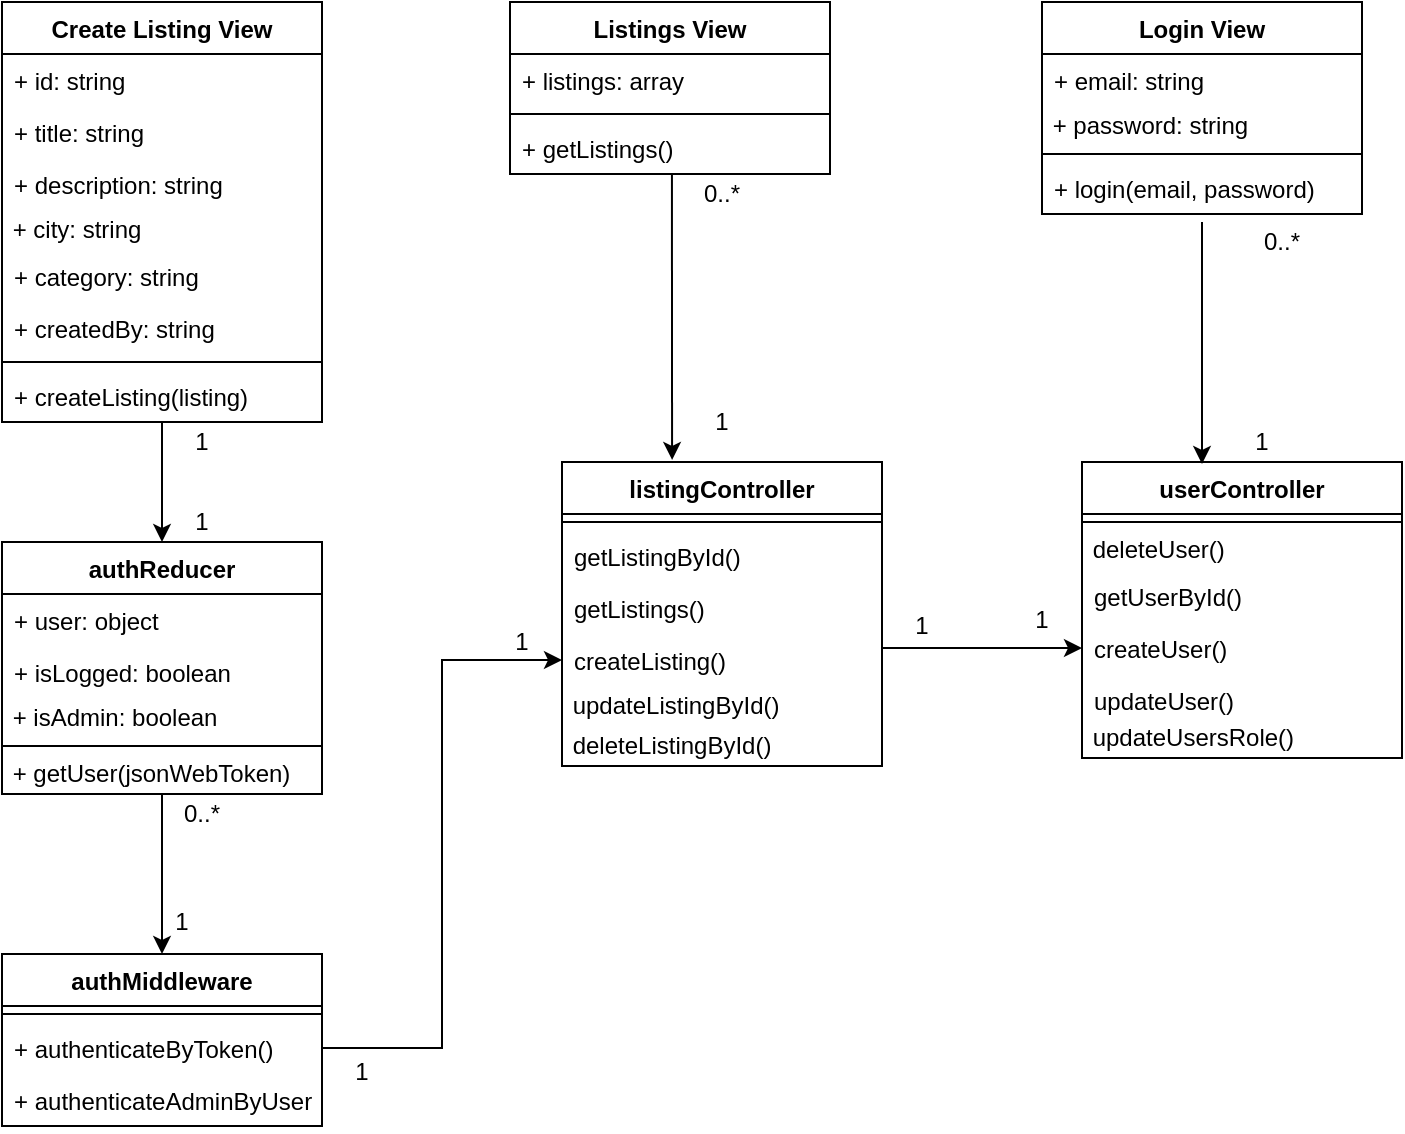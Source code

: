 <mxfile version="13.10.4" type="github">
  <diagram id="C5RBs43oDa-KdzZeNtuy" name="Page-1">
    <mxGraphModel dx="1635" dy="1069" grid="1" gridSize="10" guides="1" tooltips="1" connect="1" arrows="1" fold="1" page="1" pageScale="1" pageWidth="827" pageHeight="1169" math="0" shadow="0">
      <root>
        <mxCell id="WIyWlLk6GJQsqaUBKTNV-0" />
        <mxCell id="WIyWlLk6GJQsqaUBKTNV-1" parent="WIyWlLk6GJQsqaUBKTNV-0" />
        <mxCell id="xYCuGSE8u-5v3rJ6ZdNh-0" value="Login View" style="swimlane;fontStyle=1;align=center;verticalAlign=top;childLayout=stackLayout;horizontal=1;startSize=26;horizontalStack=0;resizeParent=1;resizeParentMax=0;resizeLast=0;collapsible=1;marginBottom=0;" parent="WIyWlLk6GJQsqaUBKTNV-1" vertex="1">
          <mxGeometry x="600" y="40" width="160" height="106" as="geometry">
            <mxRectangle x="40" y="80" width="100" height="26" as="alternateBounds" />
          </mxGeometry>
        </mxCell>
        <mxCell id="xYCuGSE8u-5v3rJ6ZdNh-1" value="+ email: string" style="text;strokeColor=none;fillColor=none;align=left;verticalAlign=top;spacingLeft=4;spacingRight=4;overflow=hidden;rotatable=0;points=[[0,0.5],[1,0.5]];portConstraint=eastwest;" parent="xYCuGSE8u-5v3rJ6ZdNh-0" vertex="1">
          <mxGeometry y="26" width="160" height="26" as="geometry" />
        </mxCell>
        <mxCell id="xYCuGSE8u-5v3rJ6ZdNh-8" value="&amp;nbsp;+ password: string" style="text;html=1;strokeColor=none;fillColor=none;align=left;verticalAlign=middle;whiteSpace=wrap;rounded=0;" parent="xYCuGSE8u-5v3rJ6ZdNh-0" vertex="1">
          <mxGeometry y="52" width="160" height="20" as="geometry" />
        </mxCell>
        <mxCell id="xYCuGSE8u-5v3rJ6ZdNh-2" value="" style="line;strokeWidth=1;fillColor=none;align=left;verticalAlign=middle;spacingTop=-1;spacingLeft=3;spacingRight=3;rotatable=0;labelPosition=right;points=[];portConstraint=eastwest;" parent="xYCuGSE8u-5v3rJ6ZdNh-0" vertex="1">
          <mxGeometry y="72" width="160" height="8" as="geometry" />
        </mxCell>
        <mxCell id="xYCuGSE8u-5v3rJ6ZdNh-3" value="+ login(email, password)" style="text;strokeColor=none;fillColor=none;align=left;verticalAlign=top;spacingLeft=4;spacingRight=4;overflow=hidden;rotatable=0;points=[[0,0.5],[1,0.5]];portConstraint=eastwest;" parent="xYCuGSE8u-5v3rJ6ZdNh-0" vertex="1">
          <mxGeometry y="80" width="160" height="26" as="geometry" />
        </mxCell>
        <mxCell id="xYCuGSE8u-5v3rJ6ZdNh-4" value="Listings View" style="swimlane;fontStyle=1;align=center;verticalAlign=top;childLayout=stackLayout;horizontal=1;startSize=26;horizontalStack=0;resizeParent=1;resizeParentMax=0;resizeLast=0;collapsible=1;marginBottom=0;" parent="WIyWlLk6GJQsqaUBKTNV-1" vertex="1">
          <mxGeometry x="334" y="40" width="160" height="86" as="geometry" />
        </mxCell>
        <mxCell id="xYCuGSE8u-5v3rJ6ZdNh-5" value="+ listings: array" style="text;strokeColor=none;fillColor=none;align=left;verticalAlign=top;spacingLeft=4;spacingRight=4;overflow=hidden;rotatable=0;points=[[0,0.5],[1,0.5]];portConstraint=eastwest;" parent="xYCuGSE8u-5v3rJ6ZdNh-4" vertex="1">
          <mxGeometry y="26" width="160" height="26" as="geometry" />
        </mxCell>
        <mxCell id="xYCuGSE8u-5v3rJ6ZdNh-6" value="" style="line;strokeWidth=1;fillColor=none;align=left;verticalAlign=middle;spacingTop=-1;spacingLeft=3;spacingRight=3;rotatable=0;labelPosition=right;points=[];portConstraint=eastwest;" parent="xYCuGSE8u-5v3rJ6ZdNh-4" vertex="1">
          <mxGeometry y="52" width="160" height="8" as="geometry" />
        </mxCell>
        <mxCell id="xYCuGSE8u-5v3rJ6ZdNh-7" value="+ getListings()" style="text;strokeColor=none;fillColor=none;align=left;verticalAlign=top;spacingLeft=4;spacingRight=4;overflow=hidden;rotatable=0;points=[[0,0.5],[1,0.5]];portConstraint=eastwest;" parent="xYCuGSE8u-5v3rJ6ZdNh-4" vertex="1">
          <mxGeometry y="60" width="160" height="26" as="geometry" />
        </mxCell>
        <mxCell id="xYCuGSE8u-5v3rJ6ZdNh-9" value="authReducer" style="swimlane;fontStyle=1;align=center;verticalAlign=top;childLayout=stackLayout;horizontal=1;startSize=26;horizontalStack=0;resizeParent=1;resizeParentMax=0;resizeLast=0;collapsible=1;marginBottom=0;" parent="WIyWlLk6GJQsqaUBKTNV-1" vertex="1">
          <mxGeometry x="80" y="310" width="160" height="126" as="geometry" />
        </mxCell>
        <mxCell id="zkfFHV4jXpPFQw0GAbJ--7" value="+ user: object" style="text;align=left;verticalAlign=top;spacingLeft=4;spacingRight=4;overflow=hidden;rotatable=0;points=[[0,0.5],[1,0.5]];portConstraint=eastwest;" parent="xYCuGSE8u-5v3rJ6ZdNh-9" vertex="1">
          <mxGeometry y="26" width="160" height="26" as="geometry" />
        </mxCell>
        <mxCell id="zkfFHV4jXpPFQw0GAbJ--8" value="+ isLogged: boolean" style="text;align=left;verticalAlign=top;spacingLeft=4;spacingRight=4;overflow=hidden;rotatable=0;points=[[0,0.5],[1,0.5]];portConstraint=eastwest;rounded=0;shadow=0;html=0;" parent="xYCuGSE8u-5v3rJ6ZdNh-9" vertex="1">
          <mxGeometry y="52" width="160" height="26" as="geometry" />
        </mxCell>
        <mxCell id="BlAnFhpf1flhIEYJK5xN-6" value="&amp;nbsp;+ isAdmin: boolean" style="text;html=1;strokeColor=none;fillColor=none;align=left;verticalAlign=middle;whiteSpace=wrap;rounded=0;" parent="xYCuGSE8u-5v3rJ6ZdNh-9" vertex="1">
          <mxGeometry y="78" width="160" height="20" as="geometry" />
        </mxCell>
        <mxCell id="xYCuGSE8u-5v3rJ6ZdNh-11" value="" style="line;strokeWidth=1;fillColor=none;align=left;verticalAlign=middle;spacingTop=-1;spacingLeft=3;spacingRight=3;rotatable=0;labelPosition=right;points=[];portConstraint=eastwest;" parent="xYCuGSE8u-5v3rJ6ZdNh-9" vertex="1">
          <mxGeometry y="98" width="160" height="8" as="geometry" />
        </mxCell>
        <mxCell id="BlAnFhpf1flhIEYJK5xN-7" value="&amp;nbsp;+ getUser(jsonWebToken)" style="text;html=1;strokeColor=none;fillColor=none;align=left;verticalAlign=middle;whiteSpace=wrap;rounded=0;" parent="xYCuGSE8u-5v3rJ6ZdNh-9" vertex="1">
          <mxGeometry y="106" width="160" height="20" as="geometry" />
        </mxCell>
        <mxCell id="xYCuGSE8u-5v3rJ6ZdNh-13" value="authMiddleware" style="swimlane;fontStyle=1;align=center;verticalAlign=top;childLayout=stackLayout;horizontal=1;startSize=26;horizontalStack=0;resizeParent=1;resizeParentMax=0;resizeLast=0;collapsible=1;marginBottom=0;" parent="WIyWlLk6GJQsqaUBKTNV-1" vertex="1">
          <mxGeometry x="80" y="516" width="160" height="86" as="geometry" />
        </mxCell>
        <mxCell id="xYCuGSE8u-5v3rJ6ZdNh-15" value="" style="line;strokeWidth=1;fillColor=none;align=left;verticalAlign=middle;spacingTop=-1;spacingLeft=3;spacingRight=3;rotatable=0;labelPosition=right;points=[];portConstraint=eastwest;" parent="xYCuGSE8u-5v3rJ6ZdNh-13" vertex="1">
          <mxGeometry y="26" width="160" height="8" as="geometry" />
        </mxCell>
        <mxCell id="BlAnFhpf1flhIEYJK5xN-1" value="+ authenticateByToken()" style="text;strokeColor=none;fillColor=none;align=left;verticalAlign=top;spacingLeft=4;spacingRight=4;overflow=hidden;rotatable=0;points=[[0,0.5],[1,0.5]];portConstraint=eastwest;" parent="xYCuGSE8u-5v3rJ6ZdNh-13" vertex="1">
          <mxGeometry y="34" width="160" height="26" as="geometry" />
        </mxCell>
        <mxCell id="BlAnFhpf1flhIEYJK5xN-2" value="+ authenticateAdminByUserId()" style="text;strokeColor=none;fillColor=none;align=left;verticalAlign=top;spacingLeft=4;spacingRight=4;overflow=hidden;rotatable=0;points=[[0,0.5],[1,0.5]];portConstraint=eastwest;" parent="xYCuGSE8u-5v3rJ6ZdNh-13" vertex="1">
          <mxGeometry y="60" width="160" height="26" as="geometry" />
        </mxCell>
        <mxCell id="xYCuGSE8u-5v3rJ6ZdNh-17" value="userController" style="swimlane;fontStyle=1;align=center;verticalAlign=top;childLayout=stackLayout;horizontal=1;startSize=26;horizontalStack=0;resizeParent=1;resizeParentMax=0;resizeLast=0;collapsible=1;marginBottom=0;" parent="WIyWlLk6GJQsqaUBKTNV-1" vertex="1">
          <mxGeometry x="620" y="270" width="160" height="148" as="geometry" />
        </mxCell>
        <mxCell id="xYCuGSE8u-5v3rJ6ZdNh-19" value="" style="line;strokeWidth=1;fillColor=none;align=left;verticalAlign=middle;spacingTop=-1;spacingLeft=3;spacingRight=3;rotatable=0;labelPosition=right;points=[];portConstraint=eastwest;" parent="xYCuGSE8u-5v3rJ6ZdNh-17" vertex="1">
          <mxGeometry y="26" width="160" height="8" as="geometry" />
        </mxCell>
        <mxCell id="BlAnFhpf1flhIEYJK5xN-4" value="&amp;nbsp;deleteUser()" style="text;html=1;strokeColor=none;fillColor=none;align=left;verticalAlign=middle;whiteSpace=wrap;rounded=0;" parent="xYCuGSE8u-5v3rJ6ZdNh-17" vertex="1">
          <mxGeometry y="34" width="160" height="20" as="geometry" />
        </mxCell>
        <mxCell id="zkfFHV4jXpPFQw0GAbJ--1" value="getUserById()" style="text;align=left;verticalAlign=top;spacingLeft=4;spacingRight=4;overflow=hidden;rotatable=0;points=[[0,0.5],[1,0.5]];portConstraint=eastwest;" parent="xYCuGSE8u-5v3rJ6ZdNh-17" vertex="1">
          <mxGeometry y="54" width="160" height="26" as="geometry" />
        </mxCell>
        <mxCell id="zkfFHV4jXpPFQw0GAbJ--2" value="createUser()" style="text;align=left;verticalAlign=top;spacingLeft=4;spacingRight=4;overflow=hidden;rotatable=0;points=[[0,0.5],[1,0.5]];portConstraint=eastwest;rounded=0;shadow=0;html=0;" parent="xYCuGSE8u-5v3rJ6ZdNh-17" vertex="1">
          <mxGeometry y="80" width="160" height="26" as="geometry" />
        </mxCell>
        <mxCell id="zkfFHV4jXpPFQw0GAbJ--3" value="updateUser()" style="text;align=left;verticalAlign=top;spacingLeft=4;spacingRight=4;overflow=hidden;rotatable=0;points=[[0,0.5],[1,0.5]];portConstraint=eastwest;rounded=0;shadow=0;html=0;" parent="xYCuGSE8u-5v3rJ6ZdNh-17" vertex="1">
          <mxGeometry y="106" width="160" height="22" as="geometry" />
        </mxCell>
        <mxCell id="BlAnFhpf1flhIEYJK5xN-5" value="&amp;nbsp;updateUsersRole()" style="text;html=1;strokeColor=none;fillColor=none;align=left;verticalAlign=middle;whiteSpace=wrap;rounded=0;" parent="xYCuGSE8u-5v3rJ6ZdNh-17" vertex="1">
          <mxGeometry y="128" width="160" height="20" as="geometry" />
        </mxCell>
        <mxCell id="xYCuGSE8u-5v3rJ6ZdNh-21" value="listingController" style="swimlane;fontStyle=1;align=center;verticalAlign=top;childLayout=stackLayout;horizontal=1;startSize=26;horizontalStack=0;resizeParent=1;resizeParentMax=0;resizeLast=0;collapsible=1;marginBottom=0;" parent="WIyWlLk6GJQsqaUBKTNV-1" vertex="1">
          <mxGeometry x="360" y="270" width="160" height="152" as="geometry" />
        </mxCell>
        <mxCell id="xYCuGSE8u-5v3rJ6ZdNh-23" value="" style="line;strokeWidth=1;fillColor=none;align=left;verticalAlign=middle;spacingTop=-1;spacingLeft=3;spacingRight=3;rotatable=0;labelPosition=right;points=[];portConstraint=eastwest;" parent="xYCuGSE8u-5v3rJ6ZdNh-21" vertex="1">
          <mxGeometry y="26" width="160" height="8" as="geometry" />
        </mxCell>
        <mxCell id="Z589DTvHLg_dfqRkpSqn-19" value="getListingById()" style="text;strokeColor=none;fillColor=none;align=left;verticalAlign=top;spacingLeft=4;spacingRight=4;overflow=hidden;rotatable=0;points=[[0,0.5],[1,0.5]];portConstraint=eastwest;" parent="xYCuGSE8u-5v3rJ6ZdNh-21" vertex="1">
          <mxGeometry y="34" width="160" height="26" as="geometry" />
        </mxCell>
        <mxCell id="Z589DTvHLg_dfqRkpSqn-20" value="getListings()" style="text;strokeColor=none;fillColor=none;align=left;verticalAlign=top;spacingLeft=4;spacingRight=4;overflow=hidden;rotatable=0;points=[[0,0.5],[1,0.5]];portConstraint=eastwest;" parent="xYCuGSE8u-5v3rJ6ZdNh-21" vertex="1">
          <mxGeometry y="60" width="160" height="26" as="geometry" />
        </mxCell>
        <mxCell id="Z589DTvHLg_dfqRkpSqn-21" value="createListing()" style="text;strokeColor=none;fillColor=none;align=left;verticalAlign=top;spacingLeft=4;spacingRight=4;overflow=hidden;rotatable=0;points=[[0,0.5],[1,0.5]];portConstraint=eastwest;" parent="xYCuGSE8u-5v3rJ6ZdNh-21" vertex="1">
          <mxGeometry y="86" width="160" height="26" as="geometry" />
        </mxCell>
        <mxCell id="Z589DTvHLg_dfqRkpSqn-24" value="&amp;nbsp;updateListingById()" style="text;html=1;strokeColor=none;fillColor=none;align=left;verticalAlign=middle;whiteSpace=wrap;rounded=0;" parent="xYCuGSE8u-5v3rJ6ZdNh-21" vertex="1">
          <mxGeometry y="112" width="160" height="20" as="geometry" />
        </mxCell>
        <mxCell id="Z589DTvHLg_dfqRkpSqn-25" value="&amp;nbsp;deleteListingById()" style="text;html=1;strokeColor=none;fillColor=none;align=left;verticalAlign=middle;whiteSpace=wrap;rounded=0;" parent="xYCuGSE8u-5v3rJ6ZdNh-21" vertex="1">
          <mxGeometry y="132" width="160" height="20" as="geometry" />
        </mxCell>
        <mxCell id="xYCuGSE8u-5v3rJ6ZdNh-25" style="edgeStyle=orthogonalEdgeStyle;rounded=0;orthogonalLoop=1;jettySize=auto;html=1;" parent="WIyWlLk6GJQsqaUBKTNV-1" edge="1">
          <mxGeometry relative="1" as="geometry">
            <mxPoint x="680" y="150" as="sourcePoint" />
            <mxPoint x="680" y="271" as="targetPoint" />
          </mxGeometry>
        </mxCell>
        <mxCell id="xYCuGSE8u-5v3rJ6ZdNh-26" style="edgeStyle=orthogonalEdgeStyle;rounded=0;orthogonalLoop=1;jettySize=auto;html=1;entryX=0.344;entryY=-0.007;entryDx=0;entryDy=0;entryPerimeter=0;exitX=0.506;exitY=1;exitDx=0;exitDy=0;exitPerimeter=0;" parent="WIyWlLk6GJQsqaUBKTNV-1" source="xYCuGSE8u-5v3rJ6ZdNh-7" target="xYCuGSE8u-5v3rJ6ZdNh-21" edge="1">
          <mxGeometry relative="1" as="geometry" />
        </mxCell>
        <mxCell id="xYCuGSE8u-5v3rJ6ZdNh-27" style="edgeStyle=orthogonalEdgeStyle;rounded=0;orthogonalLoop=1;jettySize=auto;html=1;exitX=0.5;exitY=1;exitDx=0;exitDy=0;" parent="WIyWlLk6GJQsqaUBKTNV-1" source="BlAnFhpf1flhIEYJK5xN-7" target="xYCuGSE8u-5v3rJ6ZdNh-13" edge="1">
          <mxGeometry relative="1" as="geometry" />
        </mxCell>
        <mxCell id="xYCuGSE8u-5v3rJ6ZdNh-29" style="edgeStyle=orthogonalEdgeStyle;rounded=0;orthogonalLoop=1;jettySize=auto;html=1;entryX=0;entryY=0.5;entryDx=0;entryDy=0;" parent="WIyWlLk6GJQsqaUBKTNV-1" source="BlAnFhpf1flhIEYJK5xN-1" target="Z589DTvHLg_dfqRkpSqn-21" edge="1">
          <mxGeometry relative="1" as="geometry">
            <mxPoint x="540" y="380" as="targetPoint" />
          </mxGeometry>
        </mxCell>
        <mxCell id="OW0prcRqvNnMB6hA6UMH-10" style="edgeStyle=orthogonalEdgeStyle;rounded=0;orthogonalLoop=1;jettySize=auto;html=1;entryX=0.5;entryY=0;entryDx=0;entryDy=0;" edge="1" parent="WIyWlLk6GJQsqaUBKTNV-1" source="OW0prcRqvNnMB6hA6UMH-1" target="xYCuGSE8u-5v3rJ6ZdNh-9">
          <mxGeometry relative="1" as="geometry" />
        </mxCell>
        <mxCell id="OW0prcRqvNnMB6hA6UMH-1" value="Create Listing View" style="swimlane;fontStyle=1;align=center;verticalAlign=top;childLayout=stackLayout;horizontal=1;startSize=26;horizontalStack=0;resizeParent=1;resizeParentMax=0;resizeLast=0;collapsible=1;marginBottom=0;" vertex="1" parent="WIyWlLk6GJQsqaUBKTNV-1">
          <mxGeometry x="80" y="40" width="160" height="210" as="geometry" />
        </mxCell>
        <mxCell id="OW0prcRqvNnMB6hA6UMH-2" value="+ id: string" style="text;strokeColor=none;fillColor=none;align=left;verticalAlign=top;spacingLeft=4;spacingRight=4;overflow=hidden;rotatable=0;points=[[0,0.5],[1,0.5]];portConstraint=eastwest;" vertex="1" parent="OW0prcRqvNnMB6hA6UMH-1">
          <mxGeometry y="26" width="160" height="26" as="geometry" />
        </mxCell>
        <mxCell id="OW0prcRqvNnMB6hA6UMH-5" value="+ title: string" style="text;align=left;verticalAlign=top;spacingLeft=4;spacingRight=4;overflow=hidden;rotatable=0;points=[[0,0.5],[1,0.5]];portConstraint=eastwest;" vertex="1" parent="OW0prcRqvNnMB6hA6UMH-1">
          <mxGeometry y="52" width="160" height="26" as="geometry" />
        </mxCell>
        <mxCell id="OW0prcRqvNnMB6hA6UMH-6" value="+ description: string" style="text;align=left;verticalAlign=top;spacingLeft=4;spacingRight=4;overflow=hidden;rotatable=0;points=[[0,0.5],[1,0.5]];portConstraint=eastwest;rounded=0;shadow=0;html=0;" vertex="1" parent="OW0prcRqvNnMB6hA6UMH-1">
          <mxGeometry y="78" width="160" height="26" as="geometry" />
        </mxCell>
        <mxCell id="OW0prcRqvNnMB6hA6UMH-7" value="&amp;nbsp;+ city: string" style="text;html=1;strokeColor=none;fillColor=none;align=left;verticalAlign=middle;whiteSpace=wrap;rounded=0;" vertex="1" parent="OW0prcRqvNnMB6hA6UMH-1">
          <mxGeometry y="104" width="160" height="20" as="geometry" />
        </mxCell>
        <mxCell id="OW0prcRqvNnMB6hA6UMH-8" value="+ category: string" style="text;align=left;verticalAlign=top;spacingLeft=4;spacingRight=4;overflow=hidden;rotatable=0;points=[[0,0.5],[1,0.5]];portConstraint=eastwest;rounded=0;shadow=0;html=0;" vertex="1" parent="OW0prcRqvNnMB6hA6UMH-1">
          <mxGeometry y="124" width="160" height="26" as="geometry" />
        </mxCell>
        <mxCell id="OW0prcRqvNnMB6hA6UMH-9" value="+ createdBy: string" style="text;align=left;verticalAlign=top;spacingLeft=4;spacingRight=4;overflow=hidden;rotatable=0;points=[[0,0.5],[1,0.5]];portConstraint=eastwest;rounded=0;shadow=0;html=0;" vertex="1" parent="OW0prcRqvNnMB6hA6UMH-1">
          <mxGeometry y="150" width="160" height="26" as="geometry" />
        </mxCell>
        <mxCell id="OW0prcRqvNnMB6hA6UMH-3" value="" style="line;strokeWidth=1;fillColor=none;align=left;verticalAlign=middle;spacingTop=-1;spacingLeft=3;spacingRight=3;rotatable=0;labelPosition=right;points=[];portConstraint=eastwest;" vertex="1" parent="OW0prcRqvNnMB6hA6UMH-1">
          <mxGeometry y="176" width="160" height="8" as="geometry" />
        </mxCell>
        <mxCell id="OW0prcRqvNnMB6hA6UMH-4" value="+ createListing(listing)" style="text;strokeColor=none;fillColor=none;align=left;verticalAlign=top;spacingLeft=4;spacingRight=4;overflow=hidden;rotatable=0;points=[[0,0.5],[1,0.5]];portConstraint=eastwest;" vertex="1" parent="OW0prcRqvNnMB6hA6UMH-1">
          <mxGeometry y="184" width="160" height="26" as="geometry" />
        </mxCell>
        <mxCell id="OW0prcRqvNnMB6hA6UMH-12" style="edgeStyle=orthogonalEdgeStyle;rounded=0;orthogonalLoop=1;jettySize=auto;html=1;entryX=0;entryY=0.5;entryDx=0;entryDy=0;" edge="1" parent="WIyWlLk6GJQsqaUBKTNV-1" source="Z589DTvHLg_dfqRkpSqn-21" target="zkfFHV4jXpPFQw0GAbJ--2">
          <mxGeometry relative="1" as="geometry">
            <Array as="points">
              <mxPoint x="550" y="363" />
              <mxPoint x="550" y="363" />
            </Array>
          </mxGeometry>
        </mxCell>
        <mxCell id="OW0prcRqvNnMB6hA6UMH-13" value="1" style="text;html=1;strokeColor=none;fillColor=none;align=center;verticalAlign=middle;whiteSpace=wrap;rounded=0;" vertex="1" parent="WIyWlLk6GJQsqaUBKTNV-1">
          <mxGeometry x="160" y="250" width="40" height="20" as="geometry" />
        </mxCell>
        <mxCell id="OW0prcRqvNnMB6hA6UMH-14" value="1" style="text;html=1;strokeColor=none;fillColor=none;align=center;verticalAlign=middle;whiteSpace=wrap;rounded=0;" vertex="1" parent="WIyWlLk6GJQsqaUBKTNV-1">
          <mxGeometry x="150" y="490" width="40" height="20" as="geometry" />
        </mxCell>
        <mxCell id="OW0prcRqvNnMB6hA6UMH-15" value="0..*" style="text;html=1;strokeColor=none;fillColor=none;align=center;verticalAlign=middle;whiteSpace=wrap;rounded=0;" vertex="1" parent="WIyWlLk6GJQsqaUBKTNV-1">
          <mxGeometry x="160" y="436" width="40" height="20" as="geometry" />
        </mxCell>
        <mxCell id="OW0prcRqvNnMB6hA6UMH-16" value="1" style="text;html=1;strokeColor=none;fillColor=none;align=center;verticalAlign=middle;whiteSpace=wrap;rounded=0;" vertex="1" parent="WIyWlLk6GJQsqaUBKTNV-1">
          <mxGeometry x="160" y="290" width="40" height="20" as="geometry" />
        </mxCell>
        <mxCell id="OW0prcRqvNnMB6hA6UMH-19" value="1" style="text;html=1;strokeColor=none;fillColor=none;align=center;verticalAlign=middle;whiteSpace=wrap;rounded=0;" vertex="1" parent="WIyWlLk6GJQsqaUBKTNV-1">
          <mxGeometry x="240" y="565" width="40" height="20" as="geometry" />
        </mxCell>
        <mxCell id="OW0prcRqvNnMB6hA6UMH-20" value="1" style="text;html=1;strokeColor=none;fillColor=none;align=center;verticalAlign=middle;whiteSpace=wrap;rounded=0;" vertex="1" parent="WIyWlLk6GJQsqaUBKTNV-1">
          <mxGeometry x="320" y="350" width="40" height="20" as="geometry" />
        </mxCell>
        <mxCell id="OW0prcRqvNnMB6hA6UMH-21" value="0..*" style="text;html=1;strokeColor=none;fillColor=none;align=center;verticalAlign=middle;whiteSpace=wrap;rounded=0;" vertex="1" parent="WIyWlLk6GJQsqaUBKTNV-1">
          <mxGeometry x="420" y="126" width="40" height="20" as="geometry" />
        </mxCell>
        <mxCell id="OW0prcRqvNnMB6hA6UMH-22" value="1" style="text;html=1;strokeColor=none;fillColor=none;align=center;verticalAlign=middle;whiteSpace=wrap;rounded=0;" vertex="1" parent="WIyWlLk6GJQsqaUBKTNV-1">
          <mxGeometry x="420" y="240" width="40" height="20" as="geometry" />
        </mxCell>
        <mxCell id="OW0prcRqvNnMB6hA6UMH-23" value="1" style="text;html=1;strokeColor=none;fillColor=none;align=center;verticalAlign=middle;whiteSpace=wrap;rounded=0;" vertex="1" parent="WIyWlLk6GJQsqaUBKTNV-1">
          <mxGeometry x="520" y="342" width="40" height="20" as="geometry" />
        </mxCell>
        <mxCell id="OW0prcRqvNnMB6hA6UMH-24" value="1" style="text;html=1;strokeColor=none;fillColor=none;align=center;verticalAlign=middle;whiteSpace=wrap;rounded=0;" vertex="1" parent="WIyWlLk6GJQsqaUBKTNV-1">
          <mxGeometry x="580" y="339" width="40" height="20" as="geometry" />
        </mxCell>
        <mxCell id="OW0prcRqvNnMB6hA6UMH-25" value="1" style="text;html=1;strokeColor=none;fillColor=none;align=center;verticalAlign=middle;whiteSpace=wrap;rounded=0;" vertex="1" parent="WIyWlLk6GJQsqaUBKTNV-1">
          <mxGeometry x="690" y="250" width="40" height="20" as="geometry" />
        </mxCell>
        <mxCell id="OW0prcRqvNnMB6hA6UMH-26" value="0..*" style="text;html=1;strokeColor=none;fillColor=none;align=center;verticalAlign=middle;whiteSpace=wrap;rounded=0;" vertex="1" parent="WIyWlLk6GJQsqaUBKTNV-1">
          <mxGeometry x="700" y="150" width="40" height="20" as="geometry" />
        </mxCell>
      </root>
    </mxGraphModel>
  </diagram>
</mxfile>
